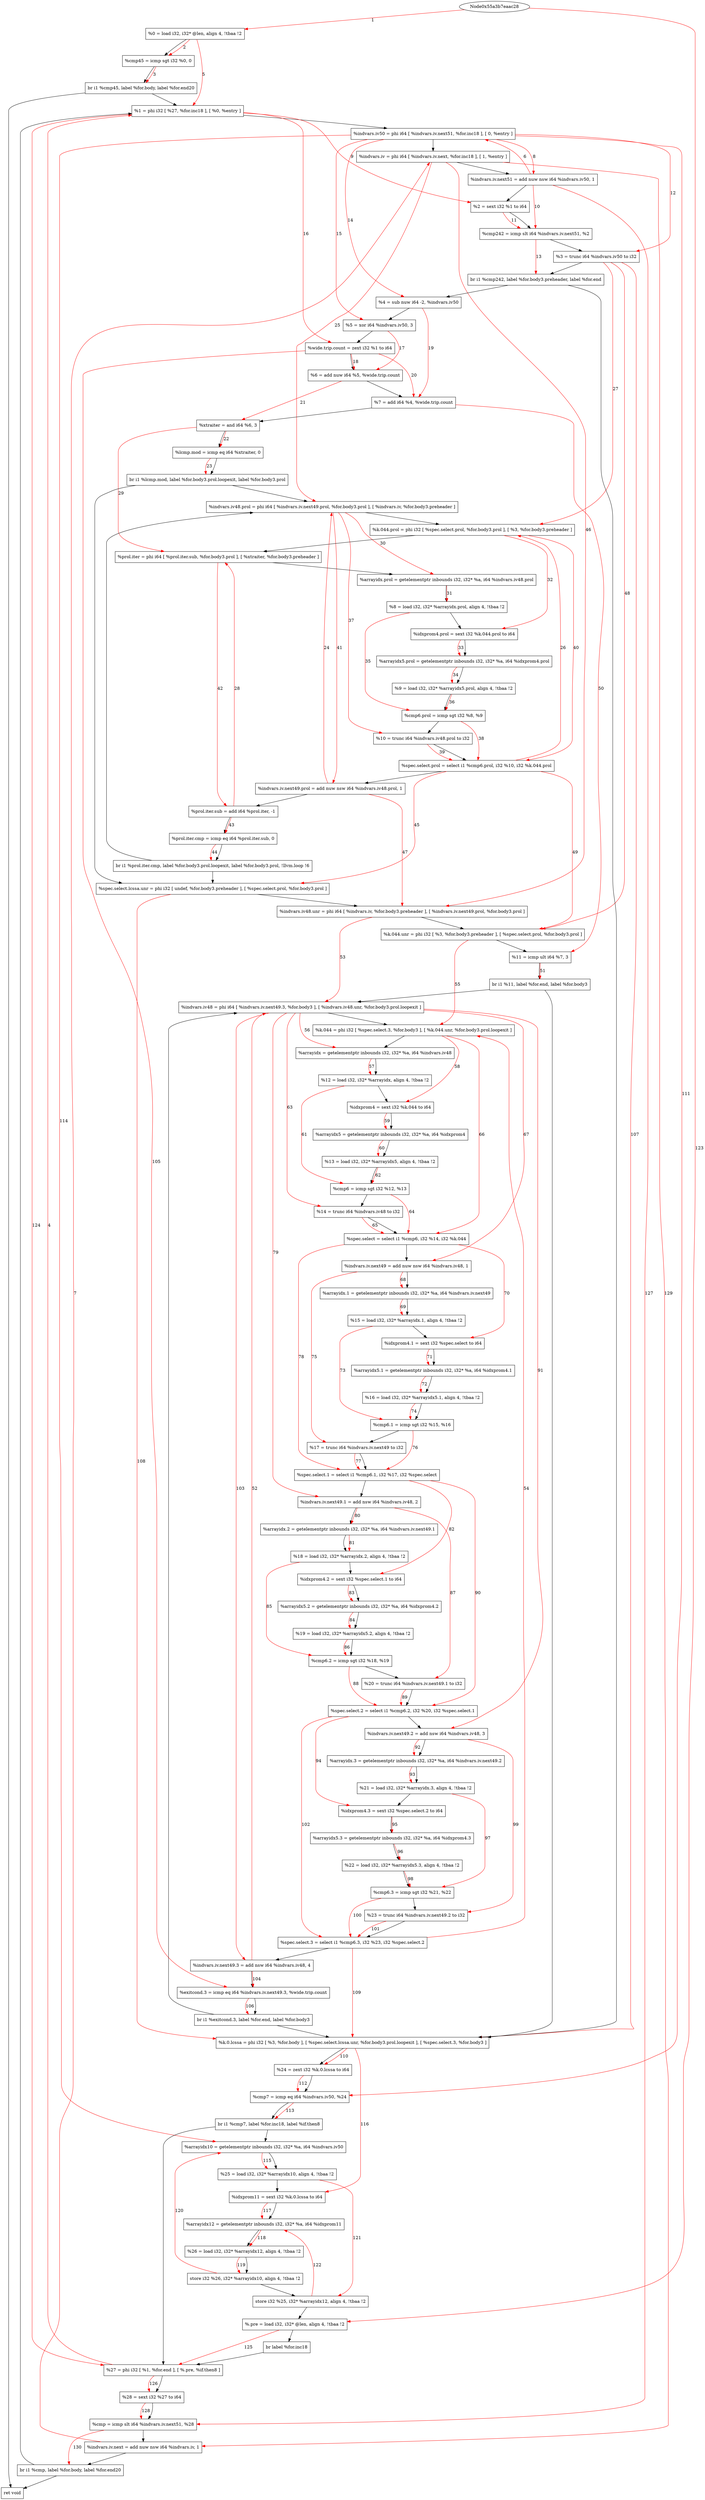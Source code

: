 digraph "CDFG for'func' function" {
	Node0x55a3b7eab0c8[shape=record, label="  %0 = load i32, i32* @len, align 4, !tbaa !2"]
	Node0x55a3b7eac020[shape=record, label="  %cmp45 = icmp sgt i32 %0, 0"]
	Node0x55a3b7e35db8[shape=record, label="  br i1 %cmp45, label %for.body, label %for.end20"]
	Node0x55a3b7eac338[shape=record, label="  %1 = phi i32 [ %27, %for.inc18 ], [ %0, %entry ]"]
	Node0x55a3b7eac4e8[shape=record, label="  %indvars.iv50 = phi i64 [ %indvars.iv.next51, %for.inc18 ], [ 0, %entry ]"]
	Node0x55a3b7eac6a8[shape=record, label="  %indvars.iv = phi i64 [ %indvars.iv.next, %for.inc18 ], [ 1, %entry ]"]
	Node0x55a3b7eac7d0[shape=record, label="  %indvars.iv.next51 = add nuw nsw i64 %indvars.iv50, 1"]
	Node0x55a3b7eac498[shape=record, label="  %2 = sext i32 %1 to i64"]
	Node0x55a3b7eac8a0[shape=record, label="  %cmp242 = icmp slt i64 %indvars.iv.next51, %2"]
	Node0x55a3b7eac8f8[shape=record, label="  %3 = trunc i64 %indvars.iv50 to i32"]
	Node0x55a3b7e41228[shape=record, label="  br i1 %cmp242, label %for.body3.preheader, label %for.end"]
	Node0x55a3b7eacaf0[shape=record, label="  %4 = sub nuw i64 -2, %indvars.iv50"]
	Node0x55a3b7eacbb0[shape=record, label="  %5 = xor i64 %indvars.iv50, 3"]
	Node0x55a3b7eac9a8[shape=record, label="  %wide.trip.count = zext i32 %1 to i64"]
	Node0x55a3b7eace20[shape=record, label="  %6 = add nuw i64 %5, %wide.trip.count"]
	Node0x55a3b7eace90[shape=record, label="  %7 = add i64 %4, %wide.trip.count"]
	Node0x55a3b7eacf00[shape=record, label="  %xtraiter = and i64 %6, 3"]
	Node0x55a3b7eacf70[shape=record, label="  %lcmp.mod = icmp eq i64 %xtraiter, 0"]
	Node0x55a3b7e41348[shape=record, label="  br i1 %lcmp.mod, label %for.body3.prol.loopexit, label %for.body3.prol"]
	Node0x55a3b7ead288[shape=record, label="  %indvars.iv48.prol = phi i64 [ %indvars.iv.next49.prol, %for.body3.prol ], [ %indvars.iv, %for.body3.preheader ]"]
	Node0x55a3b7ead438[shape=record, label="  %k.044.prol = phi i32 [ %spec.select.prol, %for.body3.prol ], [ %3, %for.body3.preheader ]"]
	Node0x55a3b7ead5c8[shape=record, label="  %prol.iter = phi i64 [ %prol.iter.sub, %for.body3.prol ], [ %xtraiter, %for.body3.preheader ]"]
	Node0x55a3b7ead6c0[shape=record, label="  %arrayidx.prol = getelementptr inbounds i32, i32* %a, i64 %indvars.iv48.prol"]
	Node0x55a3b7ead728[shape=record, label="  %8 = load i32, i32* %arrayidx.prol, align 4, !tbaa !2"]
	Node0x55a3b7eadd98[shape=record, label="  %idxprom4.prol = sext i32 %k.044.prol to i64"]
	Node0x55a3b7eade10[shape=record, label="  %arrayidx5.prol = getelementptr inbounds i32, i32* %a, i64 %idxprom4.prol"]
	Node0x55a3b7eadea8[shape=record, label="  %9 = load i32, i32* %arrayidx5.prol, align 4, !tbaa !2"]
	Node0x55a3b7eadf20[shape=record, label="  %cmp6.prol = icmp sgt i32 %8, %9"]
	Node0x55a3b7eae008[shape=record, label="  %10 = trunc i64 %indvars.iv48.prol to i32"]
	Node0x55a3b7e41588[shape=record, label="  %spec.select.prol = select i1 %cmp6.prol, i32 %10, i32 %k.044.prol"]
	Node0x55a3b7eae3a0[shape=record, label="  %indvars.iv.next49.prol = add nuw nsw i64 %indvars.iv48.prol, 1"]
	Node0x55a3b7eae410[shape=record, label="  %prol.iter.sub = add i64 %prol.iter, -1"]
	Node0x55a3b7eae480[shape=record, label="  %prol.iter.cmp = icmp eq i64 %prol.iter.sub, 0"]
	Node0x55a3b7eae508[shape=record, label="  br i1 %prol.iter.cmp, label %for.body3.prol.loopexit, label %for.body3.prol, !llvm.loop !6"]
	Node0x55a3b7eacb38[shape=record, label="  %spec.select.lcssa.unr = phi i32 [ undef, %for.body3.preheader ], [ %spec.select.prol, %for.body3.prol ]"]
	Node0x55a3b7eaeaf8[shape=record, label="  %indvars.iv48.unr = phi i64 [ %indvars.iv, %for.body3.preheader ], [ %indvars.iv.next49.prol, %for.body3.prol ]"]
	Node0x55a3b7eaebc8[shape=record, label="  %k.044.unr = phi i32 [ %3, %for.body3.preheader ], [ %spec.select.prol, %for.body3.prol ]"]
	Node0x55a3b7eaec90[shape=record, label="  %11 = icmp ult i64 %7, 3"]
	Node0x55a3b7eaed68[shape=record, label="  br i1 %11, label %for.end, label %for.body3"]
	Node0x55a3b7eaee18[shape=record, label="  %indvars.iv48 = phi i64 [ %indvars.iv.next49.3, %for.body3 ], [ %indvars.iv48.unr, %for.body3.prol.loopexit ]"]
	Node0x55a3b7eaef48[shape=record, label="  %k.044 = phi i32 [ %spec.select.3, %for.body3 ], [ %k.044.unr, %for.body3.prol.loopexit ]"]
	Node0x55a3b7eaf030[shape=record, label="  %arrayidx = getelementptr inbounds i32, i32* %a, i64 %indvars.iv48"]
	Node0x55a3b7ead158[shape=record, label="  %12 = load i32, i32* %arrayidx, align 4, !tbaa !2"]
	Node0x55a3b7ead398[shape=record, label="  %idxprom4 = sext i32 %k.044 to i64"]
	Node0x55a3b7eaf0b0[shape=record, label="  %arrayidx5 = getelementptr inbounds i32, i32* %a, i64 %idxprom4"]
	Node0x55a3b7eaf148[shape=record, label="  %13 = load i32, i32* %arrayidx5, align 4, !tbaa !2"]
	Node0x55a3b7eaf1c0[shape=record, label="  %cmp6 = icmp sgt i32 %12, %13"]
	Node0x55a3b7eaf238[shape=record, label="  %14 = trunc i64 %indvars.iv48 to i32"]
	Node0x55a3b7eaf2c8[shape=record, label="  %spec.select = select i1 %cmp6, i32 %14, i32 %k.044"]
	Node0x55a3b7eaf3a0[shape=record, label="  %indvars.iv.next49 = add nuw nsw i64 %indvars.iv48, 1"]
	Node0x55a3b7eaf4a0[shape=record, label="  %arrayidx.1 = getelementptr inbounds i32, i32* %a, i64 %indvars.iv.next49"]
	Node0x55a3b7eafd18[shape=record, label="  %15 = load i32, i32* %arrayidx.1, align 4, !tbaa !2"]
	Node0x55a3b7eafd78[shape=record, label="  %idxprom4.1 = sext i32 %spec.select to i64"]
	Node0x55a3b7eafdf0[shape=record, label="  %arrayidx5.1 = getelementptr inbounds i32, i32* %a, i64 %idxprom4.1"]
	Node0x55a3b7eafe88[shape=record, label="  %16 = load i32, i32* %arrayidx5.1, align 4, !tbaa !2"]
	Node0x55a3b7eaff00[shape=record, label="  %cmp6.1 = icmp sgt i32 %15, %16"]
	Node0x55a3b7eaffd8[shape=record, label="  %17 = trunc i64 %indvars.iv.next49 to i32"]
	Node0x55a3b7e41468[shape=record, label="  %spec.select.1 = select i1 %cmp6.1, i32 %17, i32 %spec.select"]
	Node0x55a3b7eb0050[shape=record, label="  %indvars.iv.next49.1 = add nsw i64 %indvars.iv48, 2"]
	Node0x55a3b7eb0150[shape=record, label="  %arrayidx.2 = getelementptr inbounds i32, i32* %a, i64 %indvars.iv.next49.1"]
	Node0x55a3b7eb01b8[shape=record, label="  %18 = load i32, i32* %arrayidx.2, align 4, !tbaa !2"]
	Node0x55a3b7eb0218[shape=record, label="  %idxprom4.2 = sext i32 %spec.select.1 to i64"]
	Node0x55a3b7eb0290[shape=record, label="  %arrayidx5.2 = getelementptr inbounds i32, i32* %a, i64 %idxprom4.2"]
	Node0x55a3b7eb0948[shape=record, label="  %19 = load i32, i32* %arrayidx5.2, align 4, !tbaa !2"]
	Node0x55a3b7eb09c0[shape=record, label="  %cmp6.2 = icmp sgt i32 %18, %19"]
	Node0x55a3b7eb0a98[shape=record, label="  %20 = trunc i64 %indvars.iv.next49.1 to i32"]
	Node0x55a3b7eb0b28[shape=record, label="  %spec.select.2 = select i1 %cmp6.2, i32 %20, i32 %spec.select.1"]
	Node0x55a3b7eb0ba0[shape=record, label="  %indvars.iv.next49.2 = add nsw i64 %indvars.iv48, 3"]
	Node0x55a3b7eb0c70[shape=record, label="  %arrayidx.3 = getelementptr inbounds i32, i32* %a, i64 %indvars.iv.next49.2"]
	Node0x55a3b7eb0cd8[shape=record, label="  %21 = load i32, i32* %arrayidx.3, align 4, !tbaa !2"]
	Node0x55a3b7eb0d38[shape=record, label="  %idxprom4.3 = sext i32 %spec.select.2 to i64"]
	Node0x55a3b7eb0db0[shape=record, label="  %arrayidx5.3 = getelementptr inbounds i32, i32* %a, i64 %idxprom4.3"]
	Node0x55a3b7eb0e48[shape=record, label="  %22 = load i32, i32* %arrayidx5.3, align 4, !tbaa !2"]
	Node0x55a3b7eb0ec0[shape=record, label="  %cmp6.3 = icmp sgt i32 %21, %22"]
	Node0x55a3b7eb0f98[shape=record, label="  %23 = trunc i64 %indvars.iv.next49.2 to i32"]
	Node0x55a3b7eb1028[shape=record, label="  %spec.select.3 = select i1 %cmp6.3, i32 %23, i32 %spec.select.2"]
	Node0x55a3b7eb10a0[shape=record, label="  %indvars.iv.next49.3 = add nsw i64 %indvars.iv48, 4"]
	Node0x55a3b7eb1110[shape=record, label="  %exitcond.3 = icmp eq i64 %indvars.iv.next49.3, %wide.trip.count"]
	Node0x55a3b7eb1198[shape=record, label="  br i1 %exitcond.3, label %for.end, label %for.body3"]
	Node0x55a3b7eb11e8[shape=record, label="  %k.0.lcssa = phi i32 [ %3, %for.body ], [ %spec.select.lcssa.unr, %for.body3.prol.loopexit ], [ %spec.select.3, %for.body3 ]"]
	Node0x55a3b7eaca78[shape=record, label="  %24 = zext i32 %k.0.lcssa to i64"]
	Node0x55a3b7eb12d0[shape=record, label="  %cmp7 = icmp eq i64 %indvars.iv50, %24"]
	Node0x55a3b7eb13a8[shape=record, label="  br i1 %cmp7, label %for.inc18, label %if.then8"]
	Node0x55a3b7eb1420[shape=record, label="  %arrayidx10 = getelementptr inbounds i32, i32* %a, i64 %indvars.iv50"]
	Node0x55a3b7ead0a8[shape=record, label="  %25 = load i32, i32* %arrayidx10, align 4, !tbaa !2"]
	Node0x55a3b7ead518[shape=record, label="  %idxprom11 = sext i32 %k.0.lcssa to i64"]
	Node0x55a3b7eb14d0[shape=record, label="  %arrayidx12 = getelementptr inbounds i32, i32* %a, i64 %idxprom11"]
	Node0x55a3b7eb1568[shape=record, label="  %26 = load i32, i32* %arrayidx12, align 4, !tbaa !2"]
	Node0x55a3b7eb15e0[shape=record, label="  store i32 %26, i32* %arrayidx10, align 4, !tbaa !2"]
	Node0x55a3b7eb1660[shape=record, label="  store i32 %25, i32* %arrayidx12, align 4, !tbaa !2"]
	Node0x55a3b7eb16c8[shape=record, label="  %.pre = load i32, i32* @len, align 4, !tbaa !2"]
	Node0x55a3b7eb1748[shape=record, label="  br label %for.inc18"]
	Node0x55a3b7eb1798[shape=record, label="  %27 = phi i32 [ %1, %for.end ], [ %.pre, %if.then8 ]"]
	Node0x55a3b7eac118[shape=record, label="  %28 = sext i32 %27 to i64"]
	Node0x55a3b7eb1890[shape=record, label="  %cmp = icmp slt i64 %indvars.iv.next51, %28"]
	Node0x55a3b7eb1920[shape=record, label="  %indvars.iv.next = add nuw nsw i64 %indvars.iv, 1"]
	Node0x55a3b7eb19a8[shape=record, label="  br i1 %cmp, label %for.body, label %for.end20"]
	Node0x55a3b7eac270[shape=record, label="  ret void"]
	Node0x55a3b7eab0c8 -> Node0x55a3b7eac020
	Node0x55a3b7eac020 -> Node0x55a3b7e35db8
	Node0x55a3b7e35db8 -> Node0x55a3b7eac338
	Node0x55a3b7e35db8 -> Node0x55a3b7eac270
	Node0x55a3b7eac338 -> Node0x55a3b7eac4e8
	Node0x55a3b7eac4e8 -> Node0x55a3b7eac6a8
	Node0x55a3b7eac6a8 -> Node0x55a3b7eac7d0
	Node0x55a3b7eac7d0 -> Node0x55a3b7eac498
	Node0x55a3b7eac498 -> Node0x55a3b7eac8a0
	Node0x55a3b7eac8a0 -> Node0x55a3b7eac8f8
	Node0x55a3b7eac8f8 -> Node0x55a3b7e41228
	Node0x55a3b7e41228 -> Node0x55a3b7eacaf0
	Node0x55a3b7e41228 -> Node0x55a3b7eb11e8
	Node0x55a3b7eacaf0 -> Node0x55a3b7eacbb0
	Node0x55a3b7eacbb0 -> Node0x55a3b7eac9a8
	Node0x55a3b7eac9a8 -> Node0x55a3b7eace20
	Node0x55a3b7eace20 -> Node0x55a3b7eace90
	Node0x55a3b7eace90 -> Node0x55a3b7eacf00
	Node0x55a3b7eacf00 -> Node0x55a3b7eacf70
	Node0x55a3b7eacf70 -> Node0x55a3b7e41348
	Node0x55a3b7e41348 -> Node0x55a3b7eacb38
	Node0x55a3b7e41348 -> Node0x55a3b7ead288
	Node0x55a3b7ead288 -> Node0x55a3b7ead438
	Node0x55a3b7ead438 -> Node0x55a3b7ead5c8
	Node0x55a3b7ead5c8 -> Node0x55a3b7ead6c0
	Node0x55a3b7ead6c0 -> Node0x55a3b7ead728
	Node0x55a3b7ead728 -> Node0x55a3b7eadd98
	Node0x55a3b7eadd98 -> Node0x55a3b7eade10
	Node0x55a3b7eade10 -> Node0x55a3b7eadea8
	Node0x55a3b7eadea8 -> Node0x55a3b7eadf20
	Node0x55a3b7eadf20 -> Node0x55a3b7eae008
	Node0x55a3b7eae008 -> Node0x55a3b7e41588
	Node0x55a3b7e41588 -> Node0x55a3b7eae3a0
	Node0x55a3b7eae3a0 -> Node0x55a3b7eae410
	Node0x55a3b7eae410 -> Node0x55a3b7eae480
	Node0x55a3b7eae480 -> Node0x55a3b7eae508
	Node0x55a3b7eae508 -> Node0x55a3b7eacb38
	Node0x55a3b7eae508 -> Node0x55a3b7ead288
	Node0x55a3b7eacb38 -> Node0x55a3b7eaeaf8
	Node0x55a3b7eaeaf8 -> Node0x55a3b7eaebc8
	Node0x55a3b7eaebc8 -> Node0x55a3b7eaec90
	Node0x55a3b7eaec90 -> Node0x55a3b7eaed68
	Node0x55a3b7eaed68 -> Node0x55a3b7eb11e8
	Node0x55a3b7eaed68 -> Node0x55a3b7eaee18
	Node0x55a3b7eaee18 -> Node0x55a3b7eaef48
	Node0x55a3b7eaef48 -> Node0x55a3b7eaf030
	Node0x55a3b7eaf030 -> Node0x55a3b7ead158
	Node0x55a3b7ead158 -> Node0x55a3b7ead398
	Node0x55a3b7ead398 -> Node0x55a3b7eaf0b0
	Node0x55a3b7eaf0b0 -> Node0x55a3b7eaf148
	Node0x55a3b7eaf148 -> Node0x55a3b7eaf1c0
	Node0x55a3b7eaf1c0 -> Node0x55a3b7eaf238
	Node0x55a3b7eaf238 -> Node0x55a3b7eaf2c8
	Node0x55a3b7eaf2c8 -> Node0x55a3b7eaf3a0
	Node0x55a3b7eaf3a0 -> Node0x55a3b7eaf4a0
	Node0x55a3b7eaf4a0 -> Node0x55a3b7eafd18
	Node0x55a3b7eafd18 -> Node0x55a3b7eafd78
	Node0x55a3b7eafd78 -> Node0x55a3b7eafdf0
	Node0x55a3b7eafdf0 -> Node0x55a3b7eafe88
	Node0x55a3b7eafe88 -> Node0x55a3b7eaff00
	Node0x55a3b7eaff00 -> Node0x55a3b7eaffd8
	Node0x55a3b7eaffd8 -> Node0x55a3b7e41468
	Node0x55a3b7e41468 -> Node0x55a3b7eb0050
	Node0x55a3b7eb0050 -> Node0x55a3b7eb0150
	Node0x55a3b7eb0150 -> Node0x55a3b7eb01b8
	Node0x55a3b7eb01b8 -> Node0x55a3b7eb0218
	Node0x55a3b7eb0218 -> Node0x55a3b7eb0290
	Node0x55a3b7eb0290 -> Node0x55a3b7eb0948
	Node0x55a3b7eb0948 -> Node0x55a3b7eb09c0
	Node0x55a3b7eb09c0 -> Node0x55a3b7eb0a98
	Node0x55a3b7eb0a98 -> Node0x55a3b7eb0b28
	Node0x55a3b7eb0b28 -> Node0x55a3b7eb0ba0
	Node0x55a3b7eb0ba0 -> Node0x55a3b7eb0c70
	Node0x55a3b7eb0c70 -> Node0x55a3b7eb0cd8
	Node0x55a3b7eb0cd8 -> Node0x55a3b7eb0d38
	Node0x55a3b7eb0d38 -> Node0x55a3b7eb0db0
	Node0x55a3b7eb0db0 -> Node0x55a3b7eb0e48
	Node0x55a3b7eb0e48 -> Node0x55a3b7eb0ec0
	Node0x55a3b7eb0ec0 -> Node0x55a3b7eb0f98
	Node0x55a3b7eb0f98 -> Node0x55a3b7eb1028
	Node0x55a3b7eb1028 -> Node0x55a3b7eb10a0
	Node0x55a3b7eb10a0 -> Node0x55a3b7eb1110
	Node0x55a3b7eb1110 -> Node0x55a3b7eb1198
	Node0x55a3b7eb1198 -> Node0x55a3b7eb11e8
	Node0x55a3b7eb1198 -> Node0x55a3b7eaee18
	Node0x55a3b7eb11e8 -> Node0x55a3b7eaca78
	Node0x55a3b7eaca78 -> Node0x55a3b7eb12d0
	Node0x55a3b7eb12d0 -> Node0x55a3b7eb13a8
	Node0x55a3b7eb13a8 -> Node0x55a3b7eb1798
	Node0x55a3b7eb13a8 -> Node0x55a3b7eb1420
	Node0x55a3b7eb1420 -> Node0x55a3b7ead0a8
	Node0x55a3b7ead0a8 -> Node0x55a3b7ead518
	Node0x55a3b7ead518 -> Node0x55a3b7eb14d0
	Node0x55a3b7eb14d0 -> Node0x55a3b7eb1568
	Node0x55a3b7eb1568 -> Node0x55a3b7eb15e0
	Node0x55a3b7eb15e0 -> Node0x55a3b7eb1660
	Node0x55a3b7eb1660 -> Node0x55a3b7eb16c8
	Node0x55a3b7eb16c8 -> Node0x55a3b7eb1748
	Node0x55a3b7eb1748 -> Node0x55a3b7eb1798
	Node0x55a3b7eb1798 -> Node0x55a3b7eac118
	Node0x55a3b7eac118 -> Node0x55a3b7eb1890
	Node0x55a3b7eb1890 -> Node0x55a3b7eb1920
	Node0x55a3b7eb1920 -> Node0x55a3b7eb19a8
	Node0x55a3b7eb19a8 -> Node0x55a3b7eac338
	Node0x55a3b7eb19a8 -> Node0x55a3b7eac270
edge [color=red]
	Node0x55a3b7eaac28 -> Node0x55a3b7eab0c8[label="1"]
	Node0x55a3b7eab0c8 -> Node0x55a3b7eac020[label="2"]
	Node0x55a3b7eac020 -> Node0x55a3b7e35db8[label="3"]
	Node0x55a3b7eb1798 -> Node0x55a3b7eac338[label="4"]
	Node0x55a3b7eab0c8 -> Node0x55a3b7eac338[label="5"]
	Node0x55a3b7eac7d0 -> Node0x55a3b7eac4e8[label="6"]
	Node0x55a3b7eb1920 -> Node0x55a3b7eac6a8[label="7"]
	Node0x55a3b7eac4e8 -> Node0x55a3b7eac7d0[label="8"]
	Node0x55a3b7eac338 -> Node0x55a3b7eac498[label="9"]
	Node0x55a3b7eac7d0 -> Node0x55a3b7eac8a0[label="10"]
	Node0x55a3b7eac498 -> Node0x55a3b7eac8a0[label="11"]
	Node0x55a3b7eac4e8 -> Node0x55a3b7eac8f8[label="12"]
	Node0x55a3b7eac8a0 -> Node0x55a3b7e41228[label="13"]
	Node0x55a3b7eac4e8 -> Node0x55a3b7eacaf0[label="14"]
	Node0x55a3b7eac4e8 -> Node0x55a3b7eacbb0[label="15"]
	Node0x55a3b7eac338 -> Node0x55a3b7eac9a8[label="16"]
	Node0x55a3b7eacbb0 -> Node0x55a3b7eace20[label="17"]
	Node0x55a3b7eac9a8 -> Node0x55a3b7eace20[label="18"]
	Node0x55a3b7eacaf0 -> Node0x55a3b7eace90[label="19"]
	Node0x55a3b7eac9a8 -> Node0x55a3b7eace90[label="20"]
	Node0x55a3b7eace20 -> Node0x55a3b7eacf00[label="21"]
	Node0x55a3b7eacf00 -> Node0x55a3b7eacf70[label="22"]
	Node0x55a3b7eacf70 -> Node0x55a3b7e41348[label="23"]
	Node0x55a3b7eae3a0 -> Node0x55a3b7ead288[label="24"]
	Node0x55a3b7eac6a8 -> Node0x55a3b7ead288[label="25"]
	Node0x55a3b7e41588 -> Node0x55a3b7ead438[label="26"]
	Node0x55a3b7eac8f8 -> Node0x55a3b7ead438[label="27"]
	Node0x55a3b7eae410 -> Node0x55a3b7ead5c8[label="28"]
	Node0x55a3b7eacf00 -> Node0x55a3b7ead5c8[label="29"]
	Node0x55a3b7ead288 -> Node0x55a3b7ead6c0[label="30"]
	Node0x55a3b7ead6c0 -> Node0x55a3b7ead728[label="31"]
	Node0x55a3b7ead438 -> Node0x55a3b7eadd98[label="32"]
	Node0x55a3b7eadd98 -> Node0x55a3b7eade10[label="33"]
	Node0x55a3b7eade10 -> Node0x55a3b7eadea8[label="34"]
	Node0x55a3b7ead728 -> Node0x55a3b7eadf20[label="35"]
	Node0x55a3b7eadea8 -> Node0x55a3b7eadf20[label="36"]
	Node0x55a3b7ead288 -> Node0x55a3b7eae008[label="37"]
	Node0x55a3b7eadf20 -> Node0x55a3b7e41588[label="38"]
	Node0x55a3b7eae008 -> Node0x55a3b7e41588[label="39"]
	Node0x55a3b7ead438 -> Node0x55a3b7e41588[label="40"]
	Node0x55a3b7ead288 -> Node0x55a3b7eae3a0[label="41"]
	Node0x55a3b7ead5c8 -> Node0x55a3b7eae410[label="42"]
	Node0x55a3b7eae410 -> Node0x55a3b7eae480[label="43"]
	Node0x55a3b7eae480 -> Node0x55a3b7eae508[label="44"]
	Node0x55a3b7e41588 -> Node0x55a3b7eacb38[label="45"]
	Node0x55a3b7eac6a8 -> Node0x55a3b7eaeaf8[label="46"]
	Node0x55a3b7eae3a0 -> Node0x55a3b7eaeaf8[label="47"]
	Node0x55a3b7eac8f8 -> Node0x55a3b7eaebc8[label="48"]
	Node0x55a3b7e41588 -> Node0x55a3b7eaebc8[label="49"]
	Node0x55a3b7eace90 -> Node0x55a3b7eaec90[label="50"]
	Node0x55a3b7eaec90 -> Node0x55a3b7eaed68[label="51"]
	Node0x55a3b7eb10a0 -> Node0x55a3b7eaee18[label="52"]
	Node0x55a3b7eaeaf8 -> Node0x55a3b7eaee18[label="53"]
	Node0x55a3b7eb1028 -> Node0x55a3b7eaef48[label="54"]
	Node0x55a3b7eaebc8 -> Node0x55a3b7eaef48[label="55"]
	Node0x55a3b7eaee18 -> Node0x55a3b7eaf030[label="56"]
	Node0x55a3b7eaf030 -> Node0x55a3b7ead158[label="57"]
	Node0x55a3b7eaef48 -> Node0x55a3b7ead398[label="58"]
	Node0x55a3b7ead398 -> Node0x55a3b7eaf0b0[label="59"]
	Node0x55a3b7eaf0b0 -> Node0x55a3b7eaf148[label="60"]
	Node0x55a3b7ead158 -> Node0x55a3b7eaf1c0[label="61"]
	Node0x55a3b7eaf148 -> Node0x55a3b7eaf1c0[label="62"]
	Node0x55a3b7eaee18 -> Node0x55a3b7eaf238[label="63"]
	Node0x55a3b7eaf1c0 -> Node0x55a3b7eaf2c8[label="64"]
	Node0x55a3b7eaf238 -> Node0x55a3b7eaf2c8[label="65"]
	Node0x55a3b7eaef48 -> Node0x55a3b7eaf2c8[label="66"]
	Node0x55a3b7eaee18 -> Node0x55a3b7eaf3a0[label="67"]
	Node0x55a3b7eaf3a0 -> Node0x55a3b7eaf4a0[label="68"]
	Node0x55a3b7eaf4a0 -> Node0x55a3b7eafd18[label="69"]
	Node0x55a3b7eaf2c8 -> Node0x55a3b7eafd78[label="70"]
	Node0x55a3b7eafd78 -> Node0x55a3b7eafdf0[label="71"]
	Node0x55a3b7eafdf0 -> Node0x55a3b7eafe88[label="72"]
	Node0x55a3b7eafd18 -> Node0x55a3b7eaff00[label="73"]
	Node0x55a3b7eafe88 -> Node0x55a3b7eaff00[label="74"]
	Node0x55a3b7eaf3a0 -> Node0x55a3b7eaffd8[label="75"]
	Node0x55a3b7eaff00 -> Node0x55a3b7e41468[label="76"]
	Node0x55a3b7eaffd8 -> Node0x55a3b7e41468[label="77"]
	Node0x55a3b7eaf2c8 -> Node0x55a3b7e41468[label="78"]
	Node0x55a3b7eaee18 -> Node0x55a3b7eb0050[label="79"]
	Node0x55a3b7eb0050 -> Node0x55a3b7eb0150[label="80"]
	Node0x55a3b7eb0150 -> Node0x55a3b7eb01b8[label="81"]
	Node0x55a3b7e41468 -> Node0x55a3b7eb0218[label="82"]
	Node0x55a3b7eb0218 -> Node0x55a3b7eb0290[label="83"]
	Node0x55a3b7eb0290 -> Node0x55a3b7eb0948[label="84"]
	Node0x55a3b7eb01b8 -> Node0x55a3b7eb09c0[label="85"]
	Node0x55a3b7eb0948 -> Node0x55a3b7eb09c0[label="86"]
	Node0x55a3b7eb0050 -> Node0x55a3b7eb0a98[label="87"]
	Node0x55a3b7eb09c0 -> Node0x55a3b7eb0b28[label="88"]
	Node0x55a3b7eb0a98 -> Node0x55a3b7eb0b28[label="89"]
	Node0x55a3b7e41468 -> Node0x55a3b7eb0b28[label="90"]
	Node0x55a3b7eaee18 -> Node0x55a3b7eb0ba0[label="91"]
	Node0x55a3b7eb0ba0 -> Node0x55a3b7eb0c70[label="92"]
	Node0x55a3b7eb0c70 -> Node0x55a3b7eb0cd8[label="93"]
	Node0x55a3b7eb0b28 -> Node0x55a3b7eb0d38[label="94"]
	Node0x55a3b7eb0d38 -> Node0x55a3b7eb0db0[label="95"]
	Node0x55a3b7eb0db0 -> Node0x55a3b7eb0e48[label="96"]
	Node0x55a3b7eb0cd8 -> Node0x55a3b7eb0ec0[label="97"]
	Node0x55a3b7eb0e48 -> Node0x55a3b7eb0ec0[label="98"]
	Node0x55a3b7eb0ba0 -> Node0x55a3b7eb0f98[label="99"]
	Node0x55a3b7eb0ec0 -> Node0x55a3b7eb1028[label="100"]
	Node0x55a3b7eb0f98 -> Node0x55a3b7eb1028[label="101"]
	Node0x55a3b7eb0b28 -> Node0x55a3b7eb1028[label="102"]
	Node0x55a3b7eaee18 -> Node0x55a3b7eb10a0[label="103"]
	Node0x55a3b7eb10a0 -> Node0x55a3b7eb1110[label="104"]
	Node0x55a3b7eac9a8 -> Node0x55a3b7eb1110[label="105"]
	Node0x55a3b7eb1110 -> Node0x55a3b7eb1198[label="106"]
	Node0x55a3b7eac8f8 -> Node0x55a3b7eb11e8[label="107"]
	Node0x55a3b7eacb38 -> Node0x55a3b7eb11e8[label="108"]
	Node0x55a3b7eb1028 -> Node0x55a3b7eb11e8[label="109"]
	Node0x55a3b7eb11e8 -> Node0x55a3b7eaca78[label="110"]
	Node0x55a3b7eac4e8 -> Node0x55a3b7eb12d0[label="111"]
	Node0x55a3b7eaca78 -> Node0x55a3b7eb12d0[label="112"]
	Node0x55a3b7eb12d0 -> Node0x55a3b7eb13a8[label="113"]
	Node0x55a3b7eac4e8 -> Node0x55a3b7eb1420[label="114"]
	Node0x55a3b7eb1420 -> Node0x55a3b7ead0a8[label="115"]
	Node0x55a3b7eb11e8 -> Node0x55a3b7ead518[label="116"]
	Node0x55a3b7ead518 -> Node0x55a3b7eb14d0[label="117"]
	Node0x55a3b7eb14d0 -> Node0x55a3b7eb1568[label="118"]
	Node0x55a3b7eb1568 -> Node0x55a3b7eb15e0[label="119"]
	Node0x55a3b7eb15e0 -> Node0x55a3b7eb1420[label="120"]
	Node0x55a3b7ead0a8 -> Node0x55a3b7eb1660[label="121"]
	Node0x55a3b7eb1660 -> Node0x55a3b7eb14d0[label="122"]
	Node0x55a3b7eaac28 -> Node0x55a3b7eb16c8[label="123"]
	Node0x55a3b7eac338 -> Node0x55a3b7eb1798[label="124"]
	Node0x55a3b7eb16c8 -> Node0x55a3b7eb1798[label="125"]
	Node0x55a3b7eb1798 -> Node0x55a3b7eac118[label="126"]
	Node0x55a3b7eac7d0 -> Node0x55a3b7eb1890[label="127"]
	Node0x55a3b7eac118 -> Node0x55a3b7eb1890[label="128"]
	Node0x55a3b7eac6a8 -> Node0x55a3b7eb1920[label="129"]
	Node0x55a3b7eb1890 -> Node0x55a3b7eb19a8[label="130"]
}
